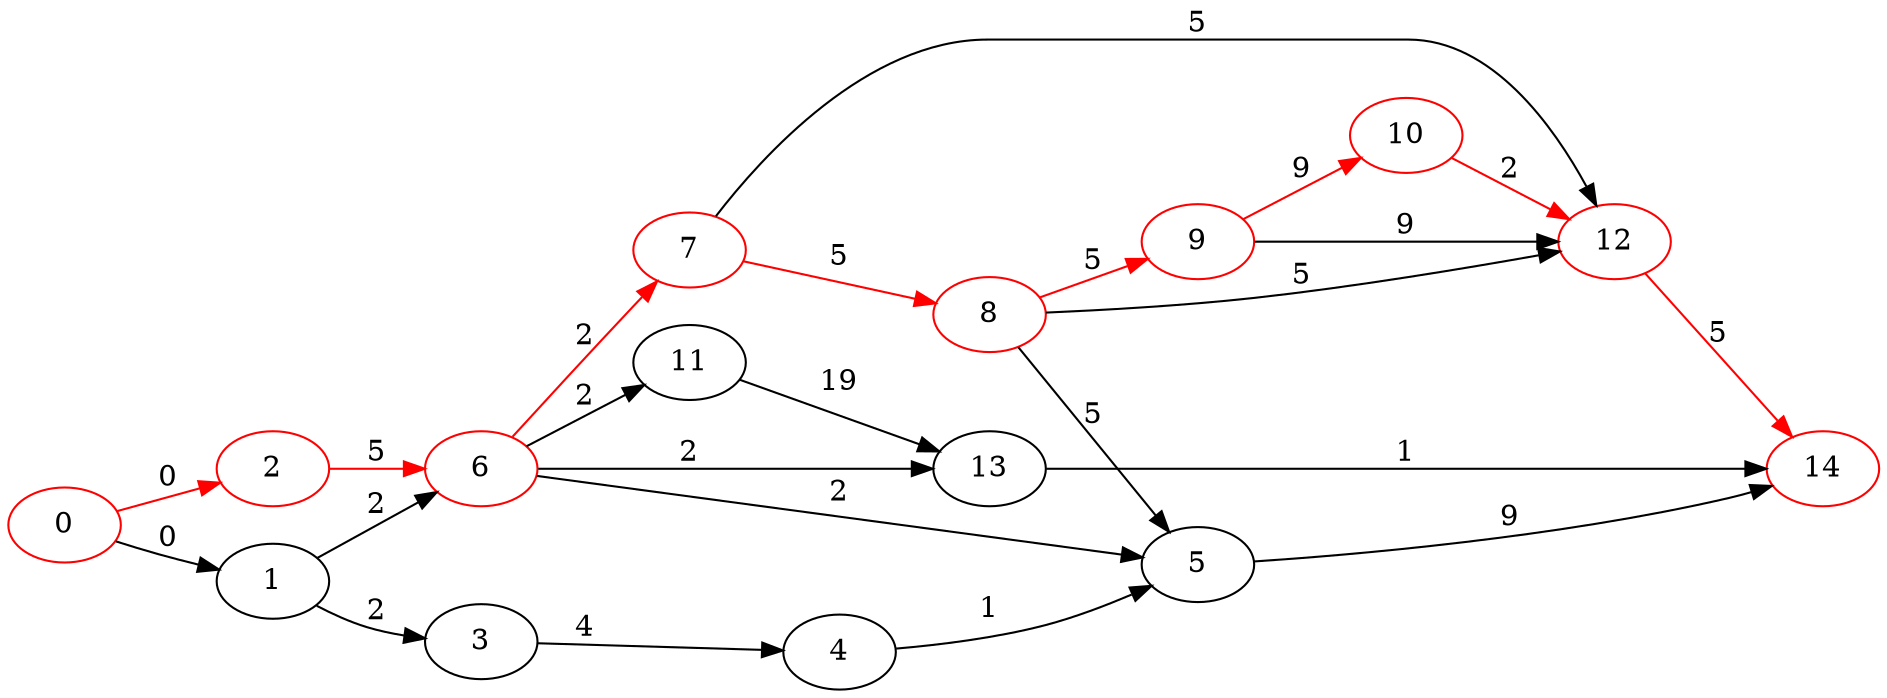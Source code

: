 digraph { rankdir=LR
    "2" [color="red" label="2"]
    "6" [color="red" label="6"]
    "7" [color="red" label="7"]
    "8" [color="red" label="8"]
    "9" [color="red" label="9"]
    "10" [color="red" label="10"]
    "12" [color="red" label="12"]
    "0" [color="red" label="0"]
    "14" [color="red" label="14"]
    "1" -> "3" [label="2" ]
    "1" -> "6" [label="2" ]
    "2" -> "6" [label="5" color="red" ]
    "3" -> "4" [label="4" ]
    "4" -> "5" [label="1" ]
    "5" -> "14" [label="9" ]
    "6" -> "5" [label="2" ]
    "6" -> "7" [label="2" color="red" ]
    "6" -> "11" [label="2" ]
    "6" -> "13" [label="2" ]
    "7" -> "8" [label="5" color="red" ]
    "7" -> "12" [label="5" ]
    "8" -> "5" [label="5" ]
    "8" -> "9" [label="5" color="red" ]
    "8" -> "12" [label="5" ]
    "9" -> "10" [label="9" color="red" ]
    "9" -> "12" [label="9" ]
    "10" -> "12" [label="2" color="red" ]
    "11" -> "13" [label="19" ]
    "12" -> "14" [label="5" color="red" ]
    "13" -> "14" [label="1" ]
    "0" -> "1" [label="0" ]
    "0" -> "2" [label="0" color="red" color="red" ]
}
